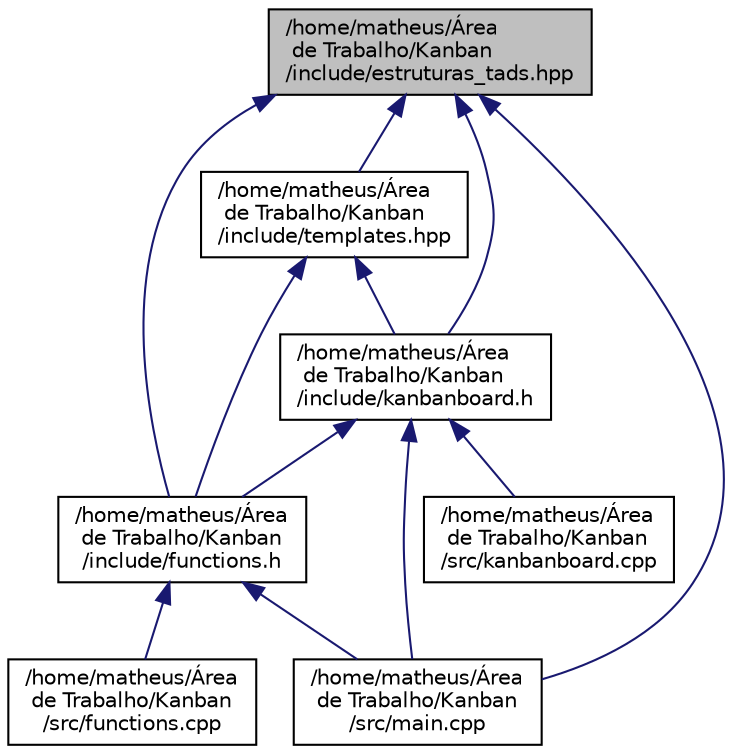 digraph "/home/matheus/Área de Trabalho/Kanban/include/estruturas_tads.hpp"
{
 // LATEX_PDF_SIZE
  edge [fontname="Helvetica",fontsize="10",labelfontname="Helvetica",labelfontsize="10"];
  node [fontname="Helvetica",fontsize="10",shape=record];
  Node1 [label="/home/matheus/Área\l de Trabalho/Kanban\l/include/estruturas_tads.hpp",height=0.2,width=0.4,color="black", fillcolor="grey75", style="filled", fontcolor="black",tooltip="Implementação de templates dos Tipos Abstratos de Dados: Lista Duplamente Encadeada,..."];
  Node1 -> Node2 [dir="back",color="midnightblue",fontsize="10",style="solid"];
  Node2 [label="/home/matheus/Área\l de Trabalho/Kanban\l/include/functions.h",height=0.2,width=0.4,color="black", fillcolor="white", style="filled",URL="$functions_8h.html",tooltip="Funções desenvolvidas a fim de modularizar a função Main, em sua maioria se tratam de interações com ..."];
  Node2 -> Node3 [dir="back",color="midnightblue",fontsize="10",style="solid"];
  Node3 [label="/home/matheus/Área\l de Trabalho/Kanban\l/src/functions.cpp",height=0.2,width=0.4,color="black", fillcolor="white", style="filled",URL="$functions_8cpp.html",tooltip="Este arquivo contém a implementação das funções desenvolvidas."];
  Node2 -> Node4 [dir="back",color="midnightblue",fontsize="10",style="solid"];
  Node4 [label="/home/matheus/Área\l de Trabalho/Kanban\l/src/main.cpp",height=0.2,width=0.4,color="black", fillcolor="white", style="filled",URL="$main_8cpp.html",tooltip="Arquivo principal que inicia e maneja todo programa do gerenciador de tarefas Kanban."];
  Node1 -> Node5 [dir="back",color="midnightblue",fontsize="10",style="solid"];
  Node5 [label="/home/matheus/Área\l de Trabalho/Kanban\l/include/kanbanboard.h",height=0.2,width=0.4,color="black", fillcolor="white", style="filled",URL="$kanbanboard_8h.html",tooltip="Este arquivo contém a declaração da classe KanbanBoard, que representa o Quadro Kanban."];
  Node5 -> Node2 [dir="back",color="midnightblue",fontsize="10",style="solid"];
  Node5 -> Node6 [dir="back",color="midnightblue",fontsize="10",style="solid"];
  Node6 [label="/home/matheus/Área\l de Trabalho/Kanban\l/src/kanbanboard.cpp",height=0.2,width=0.4,color="black", fillcolor="white", style="filled",URL="$kanbanboard_8cpp.html",tooltip="Este arquivo contém a implementação da classe KanbanBoard."];
  Node5 -> Node4 [dir="back",color="midnightblue",fontsize="10",style="solid"];
  Node1 -> Node7 [dir="back",color="midnightblue",fontsize="10",style="solid"];
  Node7 [label="/home/matheus/Área\l de Trabalho/Kanban\l/include/templates.hpp",height=0.2,width=0.4,color="black", fillcolor="white", style="filled",URL="$templates_8hpp.html",tooltip="Código-fonte auxiliar com templates genéricos de algoritmos de ordenação e busca."];
  Node7 -> Node2 [dir="back",color="midnightblue",fontsize="10",style="solid"];
  Node7 -> Node5 [dir="back",color="midnightblue",fontsize="10",style="solid"];
  Node1 -> Node4 [dir="back",color="midnightblue",fontsize="10",style="solid"];
}

